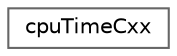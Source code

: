 digraph "Graphical Class Hierarchy"
{
 // LATEX_PDF_SIZE
  bgcolor="transparent";
  edge [fontname=Helvetica,fontsize=10,labelfontname=Helvetica,labelfontsize=10];
  node [fontname=Helvetica,fontsize=10,shape=box,height=0.2,width=0.4];
  rankdir="LR";
  Node0 [id="Node000000",label="cpuTimeCxx",height=0.2,width=0.4,color="grey40", fillcolor="white", style="filled",URL="$classFoam_1_1cpuTimeCxx.html",tooltip="Starts timing CPU usage and return elapsed time from start."];
}
